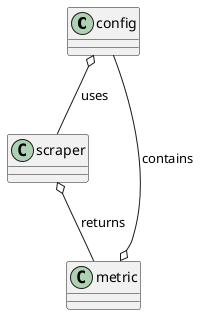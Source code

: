 @startuml

class config
class metric
class scraper

config o-- scraper : uses
metric o-- config : contains
scraper o-- metric : returns

@enduml